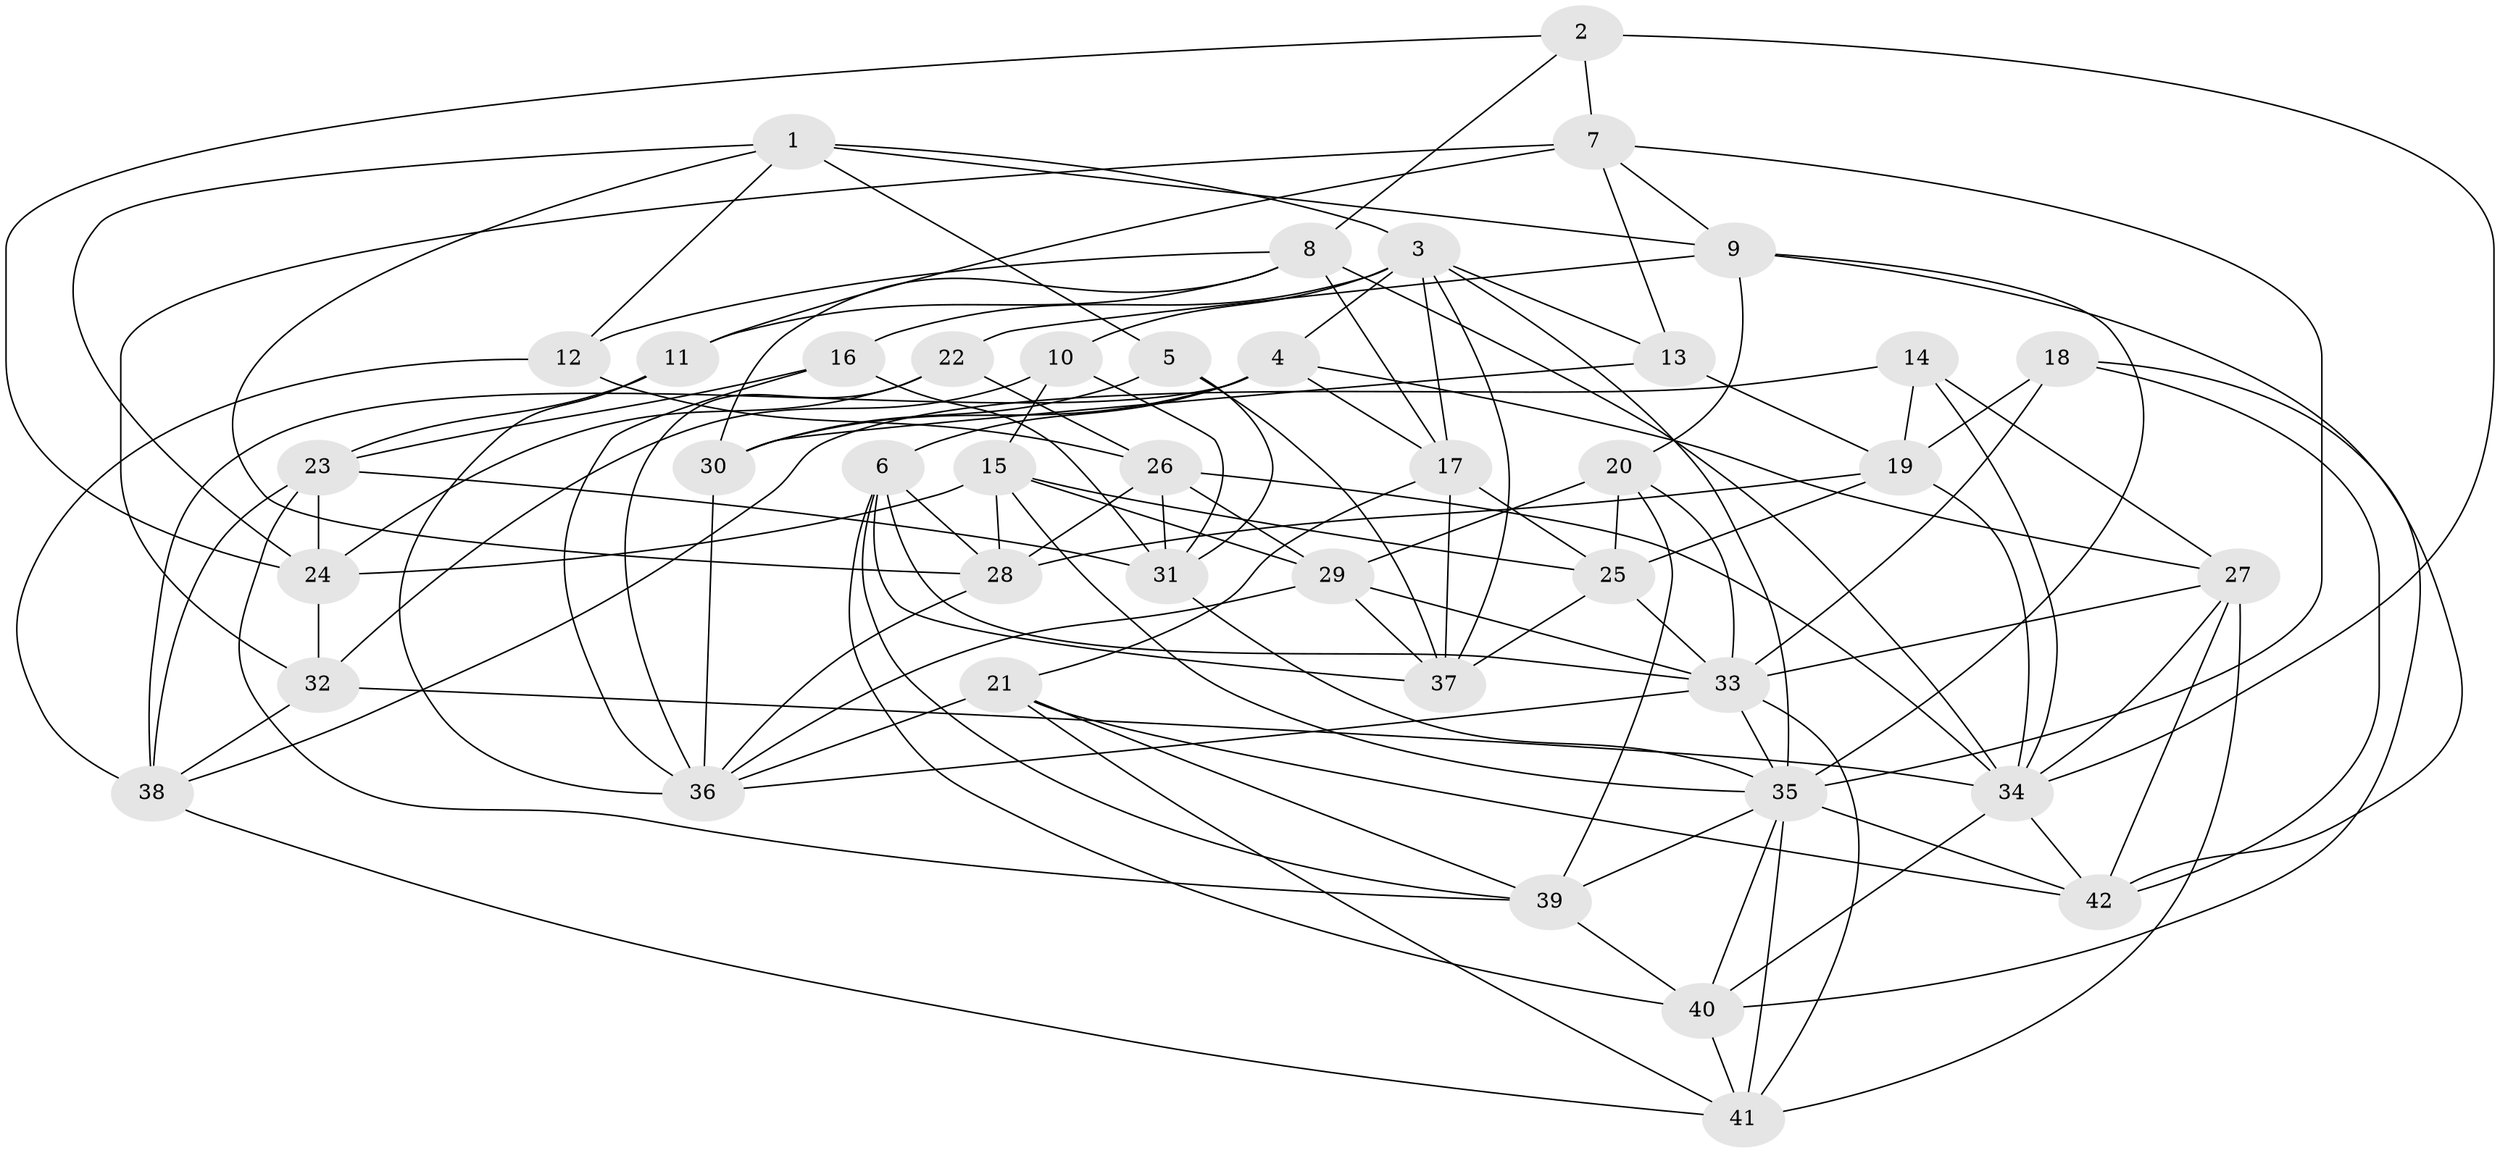 // original degree distribution, {4: 1.0}
// Generated by graph-tools (version 1.1) at 2025/26/03/09/25 03:26:58]
// undirected, 42 vertices, 121 edges
graph export_dot {
graph [start="1"]
  node [color=gray90,style=filled];
  1;
  2;
  3;
  4;
  5;
  6;
  7;
  8;
  9;
  10;
  11;
  12;
  13;
  14;
  15;
  16;
  17;
  18;
  19;
  20;
  21;
  22;
  23;
  24;
  25;
  26;
  27;
  28;
  29;
  30;
  31;
  32;
  33;
  34;
  35;
  36;
  37;
  38;
  39;
  40;
  41;
  42;
  1 -- 3 [weight=1.0];
  1 -- 5 [weight=1.0];
  1 -- 9 [weight=1.0];
  1 -- 12 [weight=1.0];
  1 -- 24 [weight=1.0];
  1 -- 28 [weight=1.0];
  2 -- 7 [weight=1.0];
  2 -- 8 [weight=1.0];
  2 -- 24 [weight=1.0];
  2 -- 34 [weight=1.0];
  3 -- 4 [weight=1.0];
  3 -- 10 [weight=1.0];
  3 -- 13 [weight=1.0];
  3 -- 16 [weight=1.0];
  3 -- 17 [weight=1.0];
  3 -- 35 [weight=1.0];
  3 -- 37 [weight=1.0];
  4 -- 6 [weight=1.0];
  4 -- 17 [weight=1.0];
  4 -- 27 [weight=1.0];
  4 -- 30 [weight=1.0];
  4 -- 38 [weight=1.0];
  5 -- 30 [weight=1.0];
  5 -- 31 [weight=1.0];
  5 -- 37 [weight=1.0];
  6 -- 28 [weight=1.0];
  6 -- 33 [weight=1.0];
  6 -- 37 [weight=1.0];
  6 -- 39 [weight=1.0];
  6 -- 40 [weight=1.0];
  7 -- 9 [weight=1.0];
  7 -- 11 [weight=1.0];
  7 -- 13 [weight=1.0];
  7 -- 32 [weight=1.0];
  7 -- 35 [weight=1.0];
  8 -- 11 [weight=1.0];
  8 -- 12 [weight=1.0];
  8 -- 17 [weight=1.0];
  8 -- 30 [weight=1.0];
  8 -- 34 [weight=1.0];
  9 -- 20 [weight=1.0];
  9 -- 22 [weight=1.0];
  9 -- 35 [weight=1.0];
  9 -- 42 [weight=1.0];
  10 -- 15 [weight=1.0];
  10 -- 31 [weight=1.0];
  10 -- 32 [weight=1.0];
  11 -- 23 [weight=1.0];
  11 -- 36 [weight=1.0];
  12 -- 26 [weight=1.0];
  12 -- 38 [weight=1.0];
  13 -- 19 [weight=1.0];
  13 -- 30 [weight=1.0];
  14 -- 19 [weight=1.0];
  14 -- 27 [weight=1.0];
  14 -- 34 [weight=1.0];
  14 -- 38 [weight=1.0];
  15 -- 24 [weight=1.0];
  15 -- 25 [weight=1.0];
  15 -- 28 [weight=1.0];
  15 -- 29 [weight=1.0];
  15 -- 35 [weight=1.0];
  16 -- 23 [weight=1.0];
  16 -- 31 [weight=1.0];
  16 -- 36 [weight=1.0];
  17 -- 21 [weight=1.0];
  17 -- 25 [weight=1.0];
  17 -- 37 [weight=1.0];
  18 -- 19 [weight=1.0];
  18 -- 33 [weight=1.0];
  18 -- 40 [weight=1.0];
  18 -- 42 [weight=1.0];
  19 -- 25 [weight=1.0];
  19 -- 28 [weight=1.0];
  19 -- 34 [weight=1.0];
  20 -- 25 [weight=1.0];
  20 -- 29 [weight=1.0];
  20 -- 33 [weight=2.0];
  20 -- 39 [weight=1.0];
  21 -- 36 [weight=2.0];
  21 -- 39 [weight=1.0];
  21 -- 41 [weight=1.0];
  21 -- 42 [weight=1.0];
  22 -- 24 [weight=1.0];
  22 -- 26 [weight=1.0];
  22 -- 36 [weight=1.0];
  23 -- 24 [weight=1.0];
  23 -- 31 [weight=1.0];
  23 -- 38 [weight=1.0];
  23 -- 39 [weight=1.0];
  24 -- 32 [weight=1.0];
  25 -- 33 [weight=1.0];
  25 -- 37 [weight=1.0];
  26 -- 28 [weight=1.0];
  26 -- 29 [weight=1.0];
  26 -- 31 [weight=1.0];
  26 -- 34 [weight=1.0];
  27 -- 33 [weight=1.0];
  27 -- 34 [weight=1.0];
  27 -- 41 [weight=1.0];
  27 -- 42 [weight=1.0];
  28 -- 36 [weight=1.0];
  29 -- 33 [weight=1.0];
  29 -- 36 [weight=1.0];
  29 -- 37 [weight=1.0];
  30 -- 36 [weight=2.0];
  31 -- 35 [weight=1.0];
  32 -- 34 [weight=2.0];
  32 -- 38 [weight=1.0];
  33 -- 35 [weight=1.0];
  33 -- 36 [weight=1.0];
  33 -- 41 [weight=1.0];
  34 -- 40 [weight=1.0];
  34 -- 42 [weight=1.0];
  35 -- 39 [weight=1.0];
  35 -- 40 [weight=1.0];
  35 -- 41 [weight=1.0];
  35 -- 42 [weight=1.0];
  38 -- 41 [weight=1.0];
  39 -- 40 [weight=1.0];
  40 -- 41 [weight=1.0];
}

